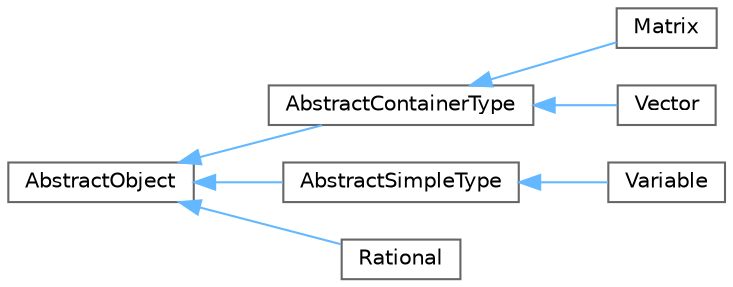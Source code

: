 digraph "Graphical Class Hierarchy"
{
 // LATEX_PDF_SIZE
  bgcolor="transparent";
  edge [fontname=Helvetica,fontsize=10,labelfontname=Helvetica,labelfontsize=10];
  node [fontname=Helvetica,fontsize=10,shape=box,height=0.2,width=0.4];
  rankdir="LR";
  Node0 [id="Node000000",label="AbstractObject",height=0.2,width=0.4,color="grey40", fillcolor="white", style="filled",URL="$d2/d3b/classAbstractObject.html",tooltip="This class is used to represent an object."];
  Node0 -> Node1 [id="edge1_Node000000_Node000001",dir="back",color="steelblue1",style="solid",tooltip=" "];
  Node1 [id="Node000001",label="AbstractContainerType",height=0.2,width=0.4,color="grey40", fillcolor="white", style="filled",URL="$d5/d11/classAbstractContainerType.html",tooltip="Abstract container object."];
  Node1 -> Node2 [id="edge2_Node000001_Node000002",dir="back",color="steelblue1",style="solid",tooltip=" "];
  Node2 [id="Node000002",label="Matrix",height=0.2,width=0.4,color="grey40", fillcolor="white", style="filled",URL="$d3/d3f/classMatrix.html",tooltip="Matrix is a class that represents a matrix."];
  Node1 -> Node3 [id="edge3_Node000001_Node000003",dir="back",color="steelblue1",style="solid",tooltip=" "];
  Node3 [id="Node000003",label="Vector",height=0.2,width=0.4,color="grey40", fillcolor="white", style="filled",URL="$d6/da1/classVector.html",tooltip="The Vector class represents a vector of integers."];
  Node0 -> Node4 [id="edge4_Node000000_Node000004",dir="back",color="steelblue1",style="solid",tooltip=" "];
  Node4 [id="Node000004",label="AbstractSimpleType",height=0.2,width=0.4,color="grey40", fillcolor="white", style="filled",URL="$d9/d0a/classAbstractSimpleType.html",tooltip="Th Abstract simple type."];
  Node4 -> Node5 [id="edge5_Node000004_Node000005",dir="back",color="steelblue1",style="solid",tooltip=" "];
  Node5 [id="Node000005",label="Variable",height=0.2,width=0.4,color="grey40", fillcolor="white", style="filled",URL="$d6/d1c/classVariable.html",tooltip="This class is used to create a variable with a value."];
  Node0 -> Node6 [id="edge6_Node000000_Node000006",dir="back",color="steelblue1",style="solid",tooltip=" "];
  Node6 [id="Node000006",label="Rational",height=0.2,width=0.4,color="grey40", fillcolor="white", style="filled",URL="$d8/da7/classRational.html",tooltip="This class is Rational Rational."];
}
